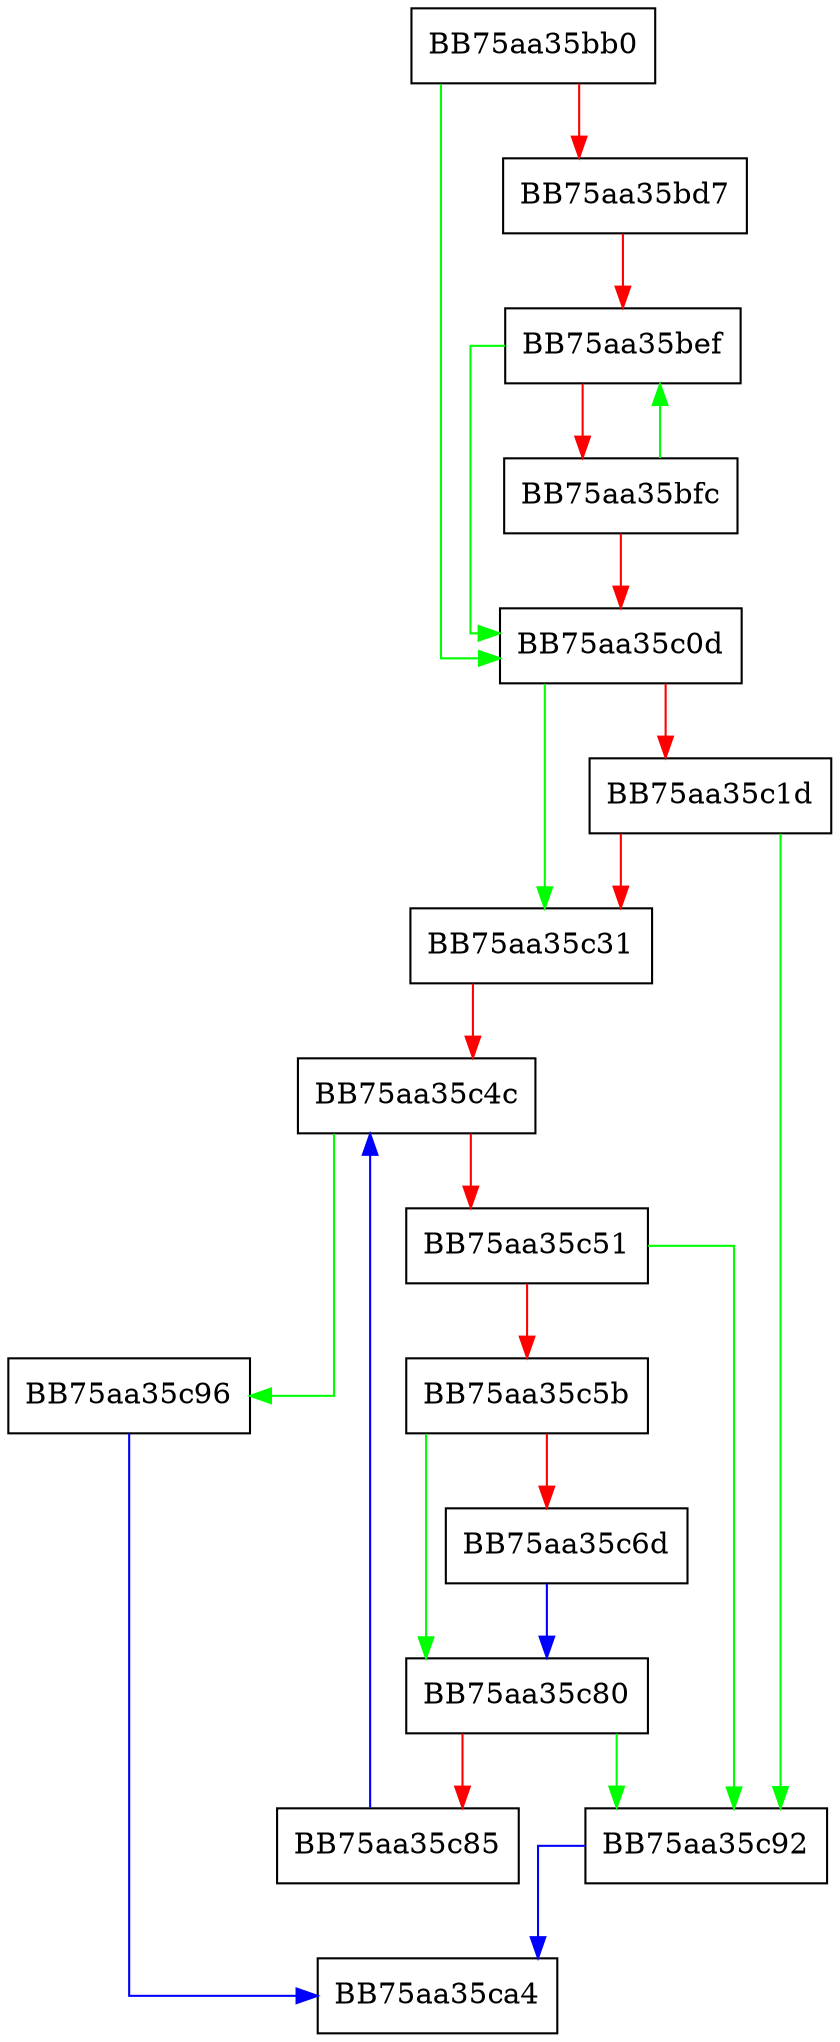 digraph match_backref {
  node [shape="box"];
  graph [splines=ortho];
  BB75aa35bb0 -> BB75aa35c0d [color="green"];
  BB75aa35bb0 -> BB75aa35bd7 [color="red"];
  BB75aa35bd7 -> BB75aa35bef [color="red"];
  BB75aa35bef -> BB75aa35c0d [color="green"];
  BB75aa35bef -> BB75aa35bfc [color="red"];
  BB75aa35bfc -> BB75aa35bef [color="green"];
  BB75aa35bfc -> BB75aa35c0d [color="red"];
  BB75aa35c0d -> BB75aa35c31 [color="green"];
  BB75aa35c0d -> BB75aa35c1d [color="red"];
  BB75aa35c1d -> BB75aa35c92 [color="green"];
  BB75aa35c1d -> BB75aa35c31 [color="red"];
  BB75aa35c31 -> BB75aa35c4c [color="red"];
  BB75aa35c4c -> BB75aa35c96 [color="green"];
  BB75aa35c4c -> BB75aa35c51 [color="red"];
  BB75aa35c51 -> BB75aa35c92 [color="green"];
  BB75aa35c51 -> BB75aa35c5b [color="red"];
  BB75aa35c5b -> BB75aa35c80 [color="green"];
  BB75aa35c5b -> BB75aa35c6d [color="red"];
  BB75aa35c6d -> BB75aa35c80 [color="blue"];
  BB75aa35c80 -> BB75aa35c92 [color="green"];
  BB75aa35c80 -> BB75aa35c85 [color="red"];
  BB75aa35c85 -> BB75aa35c4c [color="blue"];
  BB75aa35c92 -> BB75aa35ca4 [color="blue"];
  BB75aa35c96 -> BB75aa35ca4 [color="blue"];
}